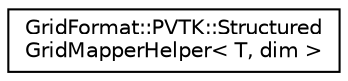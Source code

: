 digraph "Graphical Class Hierarchy"
{
 // LATEX_PDF_SIZE
  edge [fontname="Helvetica",fontsize="10",labelfontname="Helvetica",labelfontsize="10"];
  node [fontname="Helvetica",fontsize="10",shape=record];
  rankdir="LR";
  Node0 [label="GridFormat::PVTK::Structured\lGridMapperHelper\< T, dim \>",height=0.2,width=0.4,color="black", fillcolor="white", style="filled",URL="$classGridFormat_1_1PVTK_1_1StructuredGridMapperHelper.html",tooltip=" "];
}

